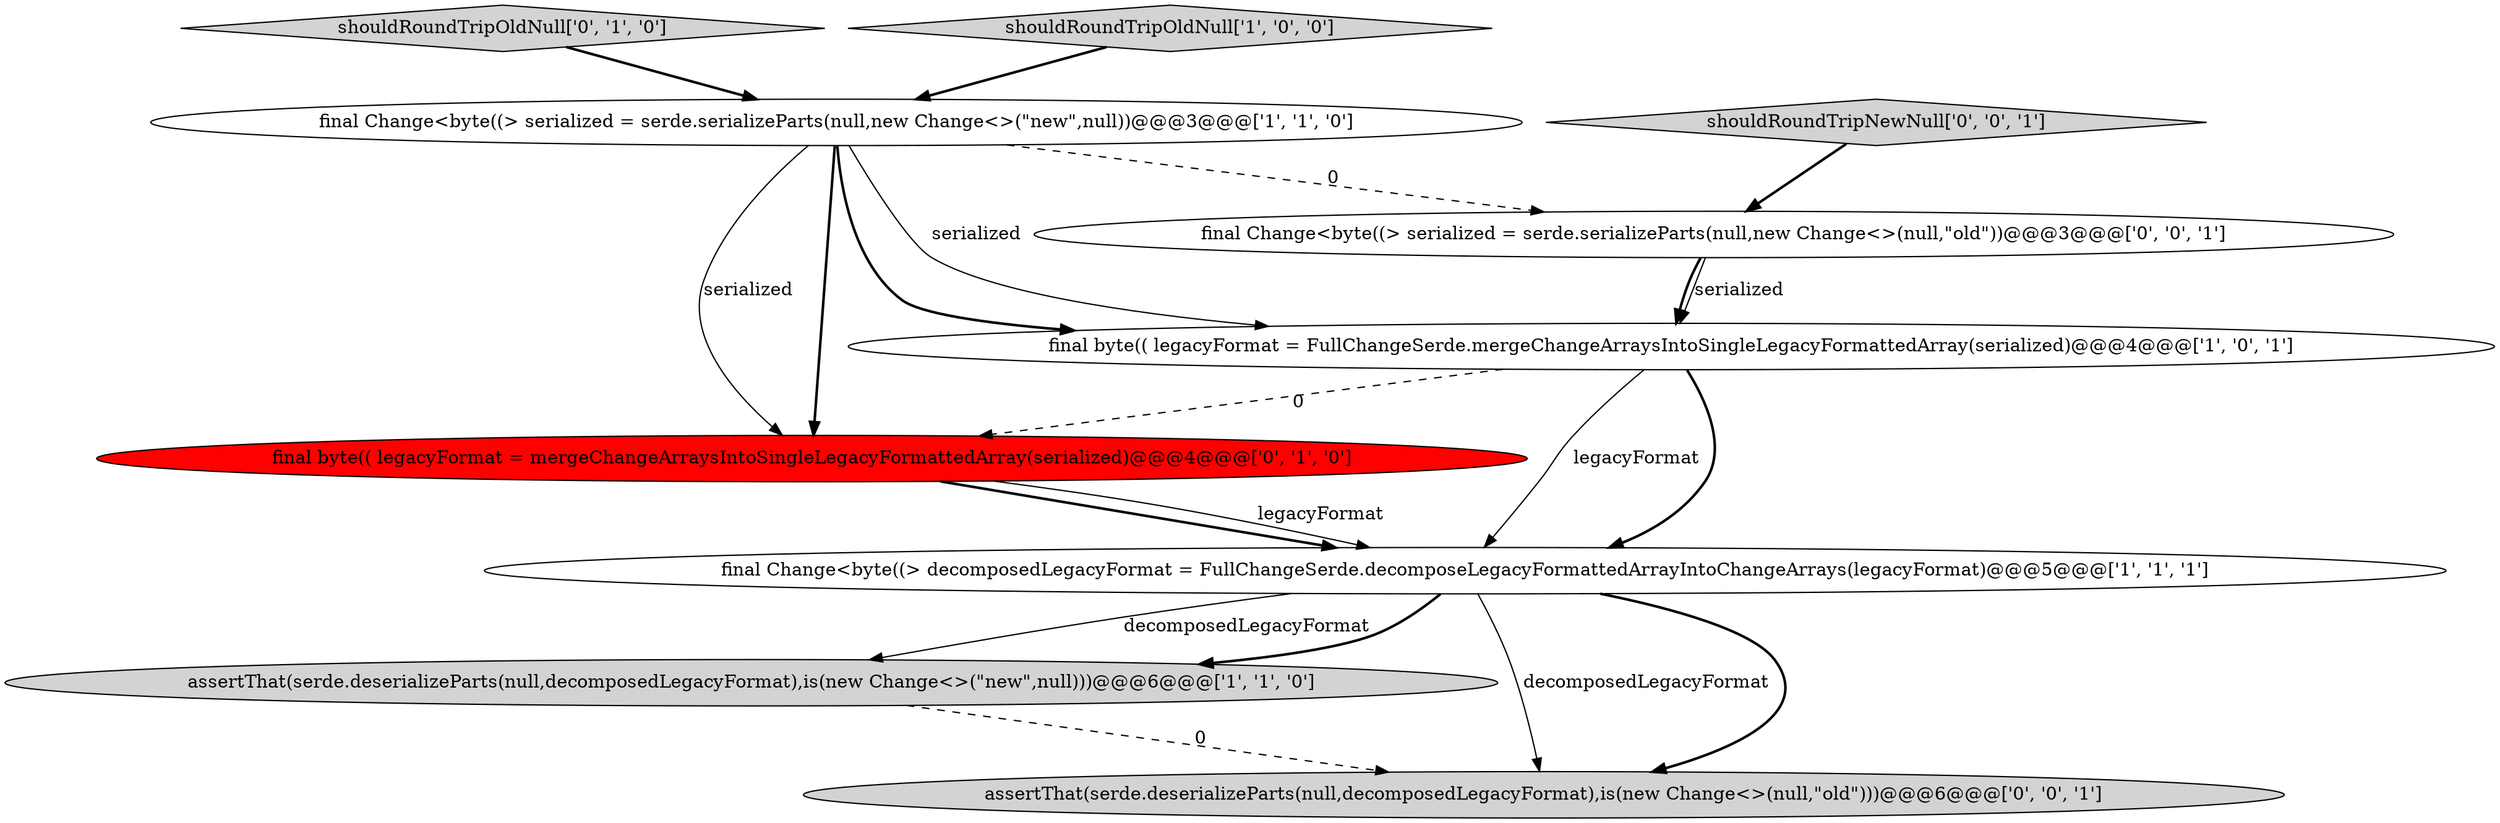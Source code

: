 digraph {
4 [style = filled, label = "assertThat(serde.deserializeParts(null,decomposedLegacyFormat),is(new Change<>(\"new\",null)))@@@6@@@['1', '1', '0']", fillcolor = lightgray, shape = ellipse image = "AAA0AAABBB1BBB"];
5 [style = filled, label = "final byte(( legacyFormat = mergeChangeArraysIntoSingleLegacyFormattedArray(serialized)@@@4@@@['0', '1', '0']", fillcolor = red, shape = ellipse image = "AAA1AAABBB2BBB"];
7 [style = filled, label = "final Change<byte((> serialized = serde.serializeParts(null,new Change<>(null,\"old\"))@@@3@@@['0', '0', '1']", fillcolor = white, shape = ellipse image = "AAA0AAABBB3BBB"];
0 [style = filled, label = "final Change<byte((> serialized = serde.serializeParts(null,new Change<>(\"new\",null))@@@3@@@['1', '1', '0']", fillcolor = white, shape = ellipse image = "AAA0AAABBB1BBB"];
9 [style = filled, label = "shouldRoundTripNewNull['0', '0', '1']", fillcolor = lightgray, shape = diamond image = "AAA0AAABBB3BBB"];
2 [style = filled, label = "final Change<byte((> decomposedLegacyFormat = FullChangeSerde.decomposeLegacyFormattedArrayIntoChangeArrays(legacyFormat)@@@5@@@['1', '1', '1']", fillcolor = white, shape = ellipse image = "AAA0AAABBB1BBB"];
3 [style = filled, label = "final byte(( legacyFormat = FullChangeSerde.mergeChangeArraysIntoSingleLegacyFormattedArray(serialized)@@@4@@@['1', '0', '1']", fillcolor = white, shape = ellipse image = "AAA0AAABBB1BBB"];
6 [style = filled, label = "shouldRoundTripOldNull['0', '1', '0']", fillcolor = lightgray, shape = diamond image = "AAA0AAABBB2BBB"];
8 [style = filled, label = "assertThat(serde.deserializeParts(null,decomposedLegacyFormat),is(new Change<>(null,\"old\")))@@@6@@@['0', '0', '1']", fillcolor = lightgray, shape = ellipse image = "AAA0AAABBB3BBB"];
1 [style = filled, label = "shouldRoundTripOldNull['1', '0', '0']", fillcolor = lightgray, shape = diamond image = "AAA0AAABBB1BBB"];
0->3 [style = bold, label=""];
3->5 [style = dashed, label="0"];
5->2 [style = bold, label=""];
7->3 [style = bold, label=""];
6->0 [style = bold, label=""];
1->0 [style = bold, label=""];
4->8 [style = dashed, label="0"];
2->8 [style = solid, label="decomposedLegacyFormat"];
3->2 [style = bold, label=""];
2->4 [style = solid, label="decomposedLegacyFormat"];
9->7 [style = bold, label=""];
0->7 [style = dashed, label="0"];
5->2 [style = solid, label="legacyFormat"];
0->5 [style = solid, label="serialized"];
2->4 [style = bold, label=""];
0->5 [style = bold, label=""];
2->8 [style = bold, label=""];
7->3 [style = solid, label="serialized"];
0->3 [style = solid, label="serialized"];
3->2 [style = solid, label="legacyFormat"];
}
